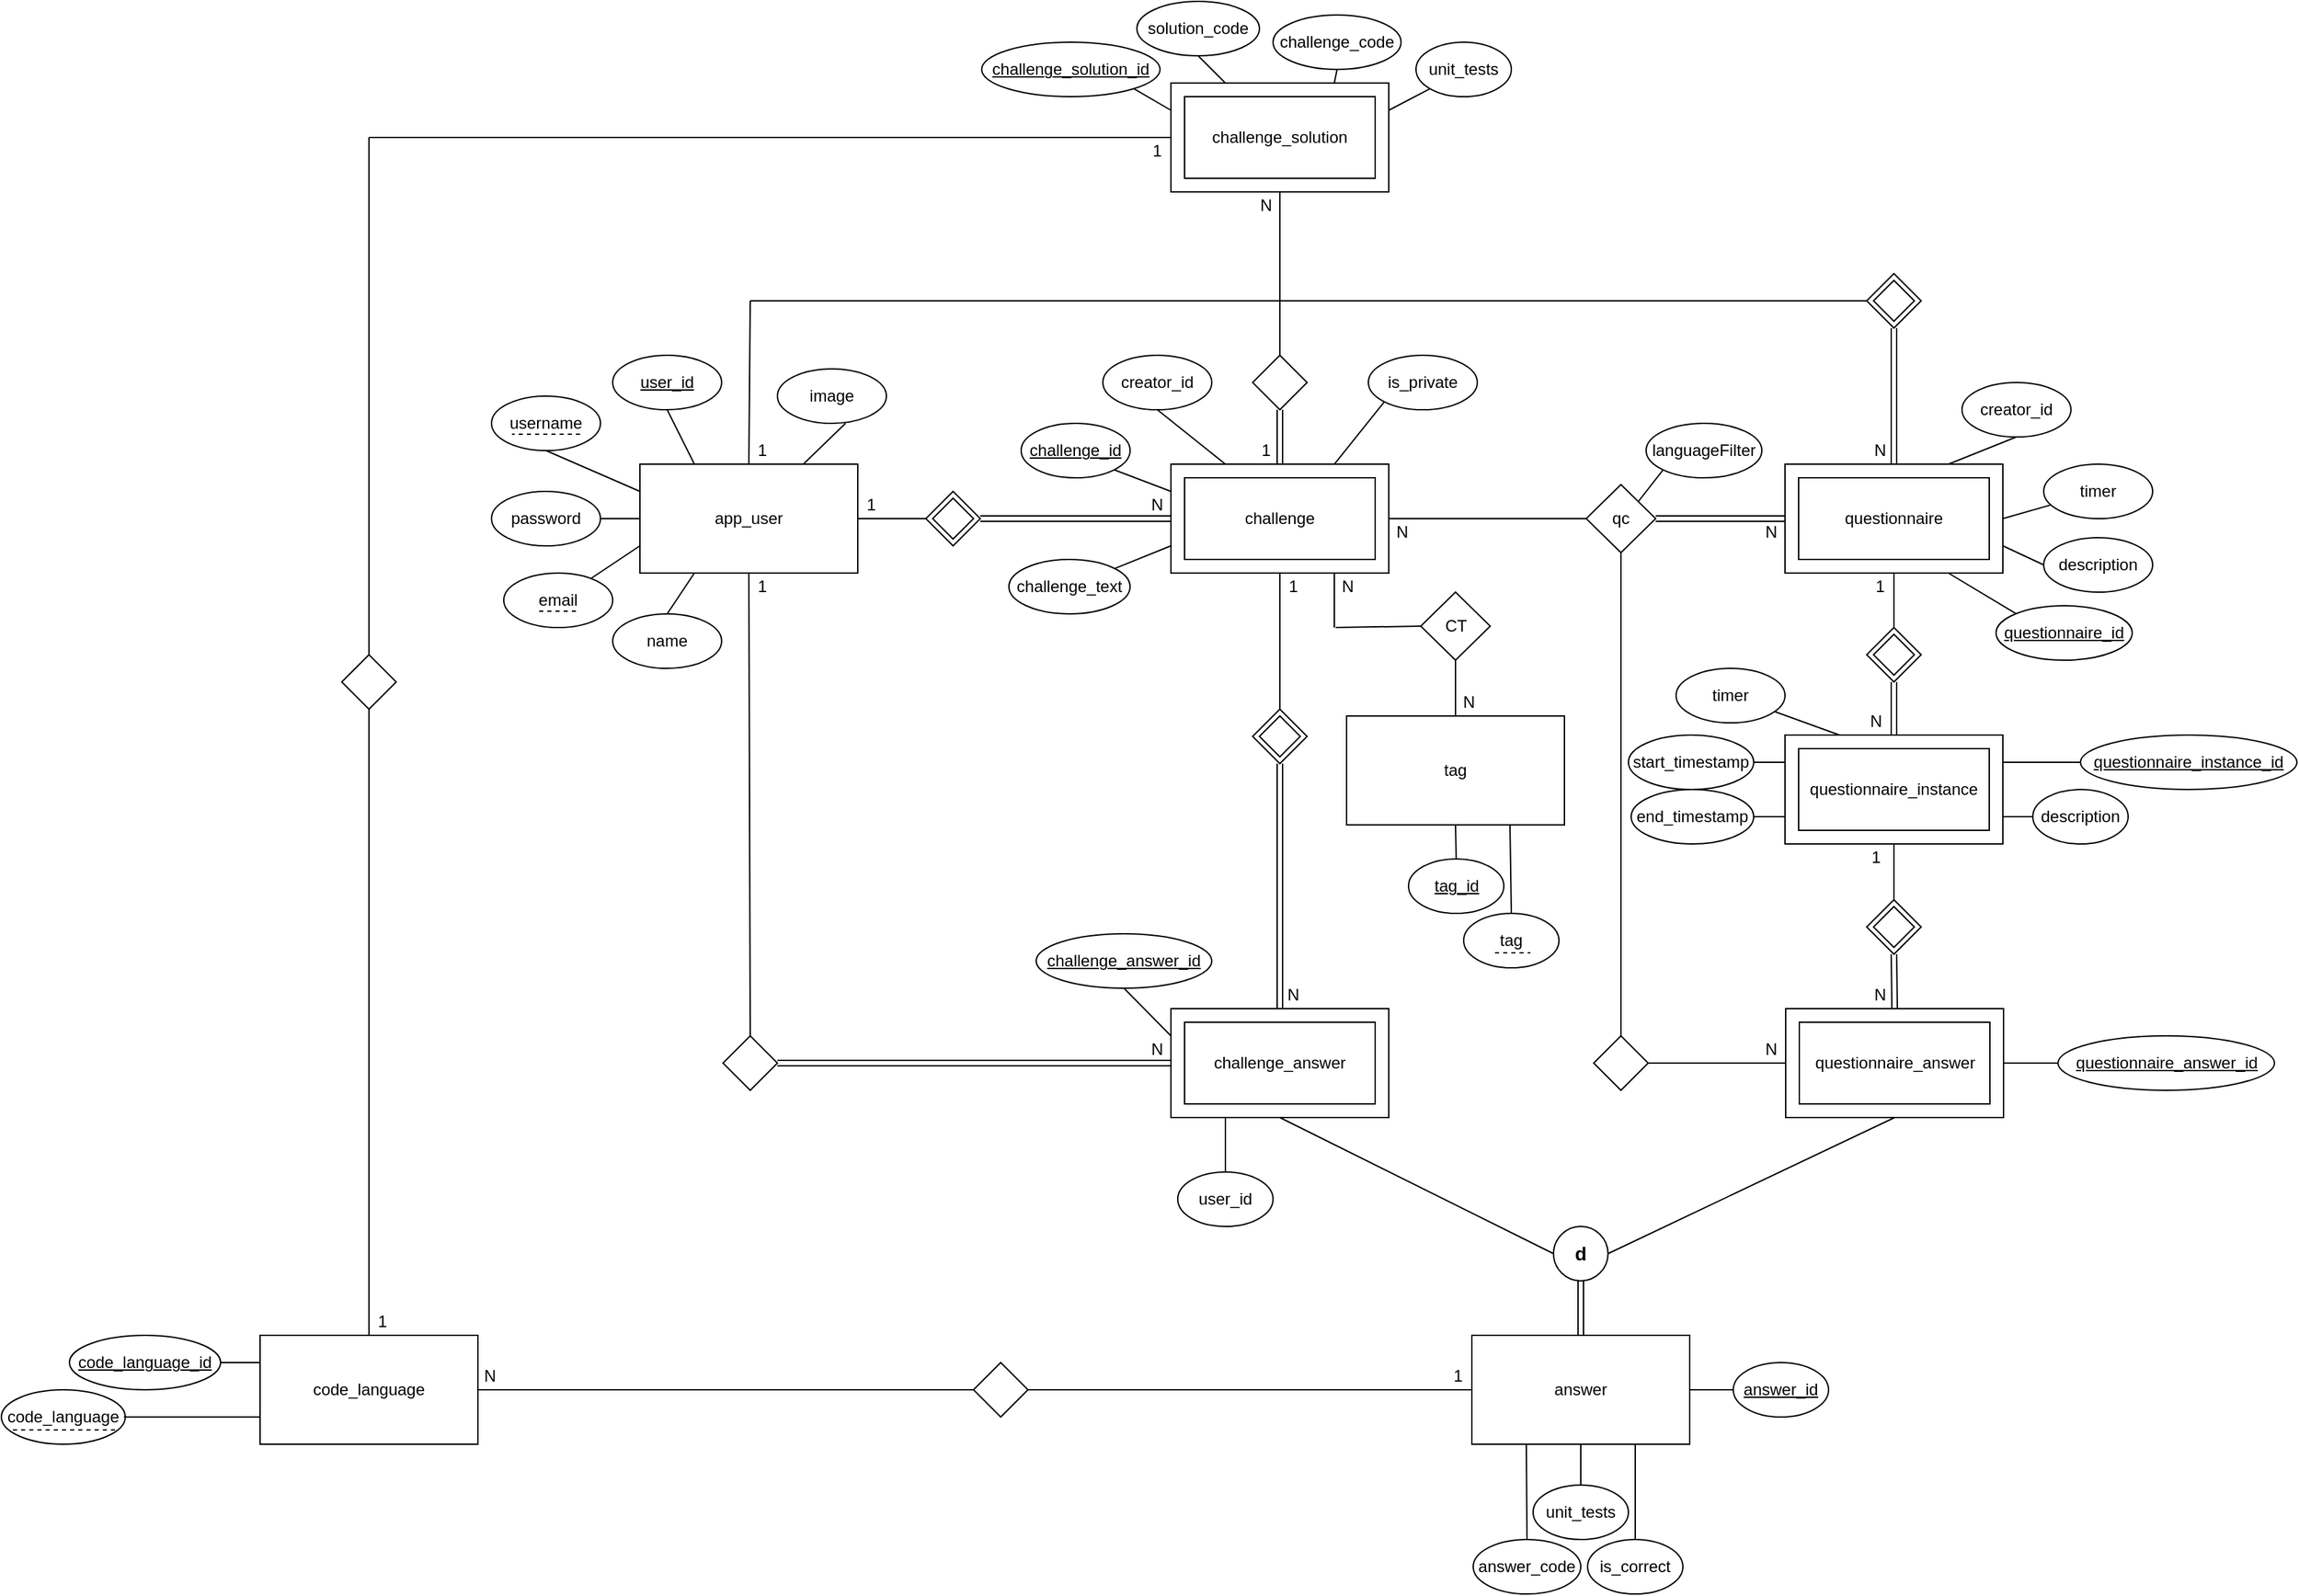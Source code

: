 <mxfile version="13.1.5"><diagram id="a9sHG3qN_FdR3LTX2Z2q" name="Page-1"><mxGraphModel dx="2591" dy="713" grid="1" gridSize="10" guides="1" tooltips="1" connect="1" arrows="1" fold="1" page="1" pageScale="1" pageWidth="1169" pageHeight="827" math="0" shadow="0"><root><mxCell id="0"/><mxCell id="1" parent="0"/><mxCell id="MTIbIpHXfCwF5gSwltUe-1" value="" style="rounded=0;whiteSpace=wrap;html=1;" parent="1" vertex="1"><mxGeometry x="209" y="80" width="160" height="80" as="geometry"/></mxCell><mxCell id="MTIbIpHXfCwF5gSwltUe-3" value="" style="rounded=0;whiteSpace=wrap;html=1;" parent="1" vertex="1"><mxGeometry x="209" y="360" width="160" height="80" as="geometry"/></mxCell><mxCell id="MTIbIpHXfCwF5gSwltUe-4" value="" style="rhombus;whiteSpace=wrap;html=1;" parent="1" vertex="1"><mxGeometry x="269" y="280" width="40" height="40" as="geometry"/></mxCell><mxCell id="MTIbIpHXfCwF5gSwltUe-5" value="" style="endArrow=none;html=1;entryX=0.5;entryY=1;entryDx=0;entryDy=0;exitX=0.5;exitY=0;exitDx=0;exitDy=0;" parent="1" source="MTIbIpHXfCwF5gSwltUe-4" target="MTIbIpHXfCwF5gSwltUe-1" edge="1"><mxGeometry width="50" height="50" relative="1" as="geometry"><mxPoint x="459" y="370" as="sourcePoint"/><mxPoint x="509" y="320" as="targetPoint"/></mxGeometry></mxCell><mxCell id="MTIbIpHXfCwF5gSwltUe-6" value="" style="rounded=0;whiteSpace=wrap;html=1;" parent="1" vertex="1"><mxGeometry x="660" y="360" width="160" height="80" as="geometry"/></mxCell><mxCell id="MTIbIpHXfCwF5gSwltUe-7" value="&lt;font style=&quot;font-size: 12px&quot;&gt;qc&lt;/font&gt;" style="rhombus;whiteSpace=wrap;html=1;" parent="1" vertex="1"><mxGeometry x="514" y="375" width="51" height="50" as="geometry"/></mxCell><mxCell id="MTIbIpHXfCwF5gSwltUe-8" value="challenge" style="rounded=0;whiteSpace=wrap;html=1;" parent="1" vertex="1"><mxGeometry x="219" y="370" width="140" height="60" as="geometry"/></mxCell><mxCell id="MTIbIpHXfCwF5gSwltUe-9" value="" style="shape=link;html=1;entryX=0;entryY=0.5;entryDx=0;entryDy=0;exitX=1;exitY=0.5;exitDx=0;exitDy=0;" parent="1" source="MTIbIpHXfCwF5gSwltUe-7" target="MTIbIpHXfCwF5gSwltUe-6" edge="1"><mxGeometry width="50" height="50" relative="1" as="geometry"><mxPoint x="459" y="370" as="sourcePoint"/><mxPoint x="509" y="320" as="targetPoint"/></mxGeometry></mxCell><mxCell id="MTIbIpHXfCwF5gSwltUe-13" value="" style="rounded=0;whiteSpace=wrap;html=1;" parent="1" vertex="1"><mxGeometry x="209" y="760" width="160" height="80" as="geometry"/></mxCell><mxCell id="MTIbIpHXfCwF5gSwltUe-15" value="questionnaire" style="rounded=0;whiteSpace=wrap;html=1;" parent="1" vertex="1"><mxGeometry x="670" y="370" width="140" height="60" as="geometry"/></mxCell><mxCell id="MTIbIpHXfCwF5gSwltUe-22" value="" style="endArrow=none;html=1;entryX=0.5;entryY=1;entryDx=0;entryDy=0;exitX=0.5;exitY=0;exitDx=0;exitDy=0;" parent="1" source="MTIbIpHXfCwF5gSwltUe-102" target="MTIbIpHXfCwF5gSwltUe-6" edge="1"><mxGeometry width="50" height="50" relative="1" as="geometry"><mxPoint x="740" y="480" as="sourcePoint"/><mxPoint x="600" y="400" as="targetPoint"/></mxGeometry></mxCell><mxCell id="MTIbIpHXfCwF5gSwltUe-34" value="1" style="text;html=1;strokeColor=none;fillColor=none;align=center;verticalAlign=middle;whiteSpace=wrap;rounded=0;" parent="1" vertex="1"><mxGeometry x="-101" y="340" width="20" height="20" as="geometry"/></mxCell><mxCell id="MTIbIpHXfCwF5gSwltUe-37" value="1" style="text;html=1;strokeColor=none;fillColor=none;align=center;verticalAlign=middle;whiteSpace=wrap;rounded=0;" parent="1" vertex="1"><mxGeometry x="269" y="340" width="20" height="20" as="geometry"/></mxCell><mxCell id="MTIbIpHXfCwF5gSwltUe-39" value="creator_id" style="ellipse;whiteSpace=wrap;html=1;" parent="1" vertex="1"><mxGeometry x="159" y="280" width="80" height="40" as="geometry"/></mxCell><mxCell id="MTIbIpHXfCwF5gSwltUe-40" value="" style="endArrow=none;html=1;entryX=0.5;entryY=1;entryDx=0;entryDy=0;exitX=0.25;exitY=0;exitDx=0;exitDy=0;" parent="1" source="MTIbIpHXfCwF5gSwltUe-3" target="MTIbIpHXfCwF5gSwltUe-39" edge="1"><mxGeometry width="50" height="50" relative="1" as="geometry"><mxPoint x="419" y="390" as="sourcePoint"/><mxPoint x="469" y="340" as="targetPoint"/></mxGeometry></mxCell><mxCell id="MTIbIpHXfCwF5gSwltUe-44" value="&lt;u&gt;challenge_id&lt;/u&gt;" style="ellipse;whiteSpace=wrap;html=1;" parent="1" vertex="1"><mxGeometry x="99" y="330" width="80" height="40" as="geometry"/></mxCell><mxCell id="MTIbIpHXfCwF5gSwltUe-45" value="" style="endArrow=none;html=1;exitX=1;exitY=1;exitDx=0;exitDy=0;entryX=0;entryY=0.25;entryDx=0;entryDy=0;" parent="1" source="MTIbIpHXfCwF5gSwltUe-44" target="MTIbIpHXfCwF5gSwltUe-3" edge="1"><mxGeometry width="50" height="50" relative="1" as="geometry"><mxPoint x="419" y="390" as="sourcePoint"/><mxPoint x="469" y="340" as="targetPoint"/></mxGeometry></mxCell><mxCell id="MTIbIpHXfCwF5gSwltUe-47" value="challenge_text" style="ellipse;whiteSpace=wrap;html=1;" parent="1" vertex="1"><mxGeometry x="90" y="430" width="89" height="40" as="geometry"/></mxCell><mxCell id="MTIbIpHXfCwF5gSwltUe-48" value="is_private" style="ellipse;whiteSpace=wrap;html=1;" parent="1" vertex="1"><mxGeometry x="354" y="280" width="80" height="40" as="geometry"/></mxCell><mxCell id="MTIbIpHXfCwF5gSwltUe-49" value="" style="endArrow=none;html=1;entryX=0;entryY=1;entryDx=0;entryDy=0;exitX=0.75;exitY=0;exitDx=0;exitDy=0;" parent="1" source="MTIbIpHXfCwF5gSwltUe-3" target="MTIbIpHXfCwF5gSwltUe-48" edge="1"><mxGeometry width="50" height="50" relative="1" as="geometry"><mxPoint x="369" y="380" as="sourcePoint"/><mxPoint x="469" y="340" as="targetPoint"/></mxGeometry></mxCell><mxCell id="MTIbIpHXfCwF5gSwltUe-51" value="" style="endArrow=none;html=1;entryX=0;entryY=0.75;entryDx=0;entryDy=0;" parent="1" source="MTIbIpHXfCwF5gSwltUe-47" target="MTIbIpHXfCwF5gSwltUe-3" edge="1"><mxGeometry width="50" height="50" relative="1" as="geometry"><mxPoint x="419" y="390" as="sourcePoint"/><mxPoint x="469" y="340" as="targetPoint"/></mxGeometry></mxCell><mxCell id="MTIbIpHXfCwF5gSwltUe-57" value="" style="rhombus;whiteSpace=wrap;html=1;" parent="1" vertex="1"><mxGeometry x="269" y="540" width="40" height="40" as="geometry"/></mxCell><mxCell id="MTIbIpHXfCwF5gSwltUe-68" value="" style="endArrow=none;html=1;exitX=0.5;exitY=0;exitDx=0;exitDy=0;entryX=0.5;entryY=1;entryDx=0;entryDy=0;" parent="1" source="MTIbIpHXfCwF5gSwltUe-57" target="MTIbIpHXfCwF5gSwltUe-3" edge="1"><mxGeometry width="50" height="50" relative="1" as="geometry"><mxPoint x="379" y="650" as="sourcePoint"/><mxPoint x="379" y="560" as="targetPoint"/></mxGeometry></mxCell><mxCell id="MTIbIpHXfCwF5gSwltUe-73" value="1" style="text;html=1;strokeColor=none;fillColor=none;align=center;verticalAlign=middle;whiteSpace=wrap;rounded=0;" parent="1" vertex="1"><mxGeometry x="289" y="440" width="20" height="20" as="geometry"/></mxCell><mxCell id="MTIbIpHXfCwF5gSwltUe-74" value="N" style="text;html=1;strokeColor=none;fillColor=none;align=center;verticalAlign=middle;whiteSpace=wrap;rounded=0;" parent="1" vertex="1"><mxGeometry x="289" y="740" width="20" height="20" as="geometry"/></mxCell><mxCell id="MTIbIpHXfCwF5gSwltUe-75" value="N" style="text;html=1;strokeColor=none;fillColor=none;align=center;verticalAlign=middle;whiteSpace=wrap;rounded=0;" parent="1" vertex="1"><mxGeometry x="369" y="400" width="20" height="20" as="geometry"/></mxCell><mxCell id="MTIbIpHXfCwF5gSwltUe-76" value="N" style="text;html=1;strokeColor=none;fillColor=none;align=center;verticalAlign=middle;whiteSpace=wrap;rounded=0;" parent="1" vertex="1"><mxGeometry x="640" y="400" width="20" height="20" as="geometry"/></mxCell><mxCell id="MTIbIpHXfCwF5gSwltUe-77" value="1" style="text;html=1;strokeColor=none;fillColor=none;align=center;verticalAlign=middle;whiteSpace=wrap;rounded=0;" parent="1" vertex="1"><mxGeometry x="720" y="440" width="20" height="20" as="geometry"/></mxCell><mxCell id="MTIbIpHXfCwF5gSwltUe-80" value="" style="endArrow=none;html=1;exitX=0;exitY=1;exitDx=0;exitDy=0;entryX=1;entryY=0.25;entryDx=0;entryDy=0;" parent="1" source="B9f4KIB9GlwrX3keW8wG-13" target="MTIbIpHXfCwF5gSwltUe-1" edge="1"><mxGeometry width="50" height="50" relative="1" as="geometry"><mxPoint x="89" y="640" as="sourcePoint"/><mxPoint x="219" y="450" as="targetPoint"/></mxGeometry></mxCell><mxCell id="MTIbIpHXfCwF5gSwltUe-83" value="" style="endArrow=none;html=1;exitX=0.5;exitY=1;exitDx=0;exitDy=0;entryX=0.25;entryY=0;entryDx=0;entryDy=0;" parent="1" source="B9f4KIB9GlwrX3keW8wG-12" target="MTIbIpHXfCwF5gSwltUe-1" edge="1"><mxGeometry width="50" height="50" relative="1" as="geometry"><mxPoint x="129" y="640" as="sourcePoint"/><mxPoint x="389" y="560" as="targetPoint"/></mxGeometry></mxCell><mxCell id="MTIbIpHXfCwF5gSwltUe-86" value="answer_code" style="ellipse;whiteSpace=wrap;html=1;" parent="1" vertex="1"><mxGeometry x="431" y="1150" width="79" height="40" as="geometry"/></mxCell><mxCell id="MTIbIpHXfCwF5gSwltUe-87" value="" style="endArrow=none;html=1;exitX=0.25;exitY=1;exitDx=0;exitDy=0;entryX=0.5;entryY=0;entryDx=0;entryDy=0;" parent="1" source="2HeB2lJlEfnFU2ydCLui-2" target="MTIbIpHXfCwF5gSwltUe-86" edge="1"><mxGeometry width="50" height="50" relative="1" as="geometry"><mxPoint x="319" y="850" as="sourcePoint"/><mxPoint x="449" y="660" as="targetPoint"/></mxGeometry></mxCell><mxCell id="MTIbIpHXfCwF5gSwltUe-88" value="unit_tests" style="ellipse;whiteSpace=wrap;html=1;" parent="1" vertex="1"><mxGeometry x="475" y="1110" width="70" height="40" as="geometry"/></mxCell><mxCell id="MTIbIpHXfCwF5gSwltUe-89" value="" style="endArrow=none;html=1;exitX=0.5;exitY=1;exitDx=0;exitDy=0;entryX=0.5;entryY=0;entryDx=0;entryDy=0;" parent="1" source="2HeB2lJlEfnFU2ydCLui-2" target="MTIbIpHXfCwF5gSwltUe-88" edge="1"><mxGeometry width="50" height="50" relative="1" as="geometry"><mxPoint x="359" y="850" as="sourcePoint"/><mxPoint x="619" y="770" as="targetPoint"/></mxGeometry></mxCell><mxCell id="MTIbIpHXfCwF5gSwltUe-92" value="creator_id" style="ellipse;whiteSpace=wrap;html=1;" parent="1" vertex="1"><mxGeometry x="790" y="300" width="80" height="40" as="geometry"/></mxCell><mxCell id="MTIbIpHXfCwF5gSwltUe-93" value="" style="endArrow=none;html=1;entryX=0.5;entryY=1;entryDx=0;entryDy=0;exitX=0.75;exitY=0;exitDx=0;exitDy=0;" parent="1" source="MTIbIpHXfCwF5gSwltUe-6" target="MTIbIpHXfCwF5gSwltUe-92" edge="1"><mxGeometry width="50" height="50" relative="1" as="geometry"><mxPoint x="470" y="440" as="sourcePoint"/><mxPoint x="520" y="390" as="targetPoint"/></mxGeometry></mxCell><mxCell id="MTIbIpHXfCwF5gSwltUe-95" value="" style="endArrow=none;html=1;entryX=0.75;entryY=1;entryDx=0;entryDy=0;exitX=0;exitY=0;exitDx=0;exitDy=0;" parent="1" source="MWLgi4GtgFNwYzzTIz2L-8" target="MTIbIpHXfCwF5gSwltUe-6" edge="1"><mxGeometry width="50" height="50" relative="1" as="geometry"><mxPoint x="821" y="470" as="sourcePoint"/><mxPoint x="655" y="340" as="targetPoint"/></mxGeometry></mxCell><mxCell id="MTIbIpHXfCwF5gSwltUe-100" value="" style="rounded=0;whiteSpace=wrap;html=1;" parent="1" vertex="1"><mxGeometry x="660.5" y="760" width="160" height="80" as="geometry"/></mxCell><mxCell id="MTIbIpHXfCwF5gSwltUe-101" value="questionnaire_answer" style="rounded=0;whiteSpace=wrap;html=1;" parent="1" vertex="1"><mxGeometry x="670.5" y="770" width="140" height="60" as="geometry"/></mxCell><mxCell id="MTIbIpHXfCwF5gSwltUe-102" value="" style="rhombus;whiteSpace=wrap;html=1;" parent="1" vertex="1"><mxGeometry x="720" y="480" width="40" height="40" as="geometry"/></mxCell><mxCell id="MTIbIpHXfCwF5gSwltUe-105" value="N" style="text;html=1;strokeColor=none;fillColor=none;align=center;verticalAlign=middle;whiteSpace=wrap;rounded=0;" parent="1" vertex="1"><mxGeometry x="720" y="740" width="20" height="20" as="geometry"/></mxCell><mxCell id="MTIbIpHXfCwF5gSwltUe-119" value="&lt;u&gt;challenge_answer_id&lt;/u&gt;" style="ellipse;whiteSpace=wrap;html=1;" parent="1" vertex="1"><mxGeometry x="110" y="705" width="129" height="40" as="geometry"/></mxCell><mxCell id="MTIbIpHXfCwF5gSwltUe-120" value="" style="endArrow=none;html=1;entryX=0.5;entryY=1;entryDx=0;entryDy=0;exitX=0;exitY=0.25;exitDx=0;exitDy=0;" parent="1" source="MTIbIpHXfCwF5gSwltUe-13" target="MTIbIpHXfCwF5gSwltUe-119" edge="1"><mxGeometry width="50" height="50" relative="1" as="geometry"><mxPoint x="379" y="720" as="sourcePoint"/><mxPoint x="429" y="670" as="targetPoint"/></mxGeometry></mxCell><mxCell id="MTIbIpHXfCwF5gSwltUe-121" value="user_id" style="ellipse;whiteSpace=wrap;html=1;" parent="1" vertex="1"><mxGeometry x="214" y="880" width="70" height="40" as="geometry"/></mxCell><mxCell id="MTIbIpHXfCwF5gSwltUe-122" value="" style="endArrow=none;html=1;entryX=0.5;entryY=0;entryDx=0;entryDy=0;exitX=0.25;exitY=1;exitDx=0;exitDy=0;" parent="1" source="MTIbIpHXfCwF5gSwltUe-13" target="MTIbIpHXfCwF5gSwltUe-121" edge="1"><mxGeometry width="50" height="50" relative="1" as="geometry"><mxPoint x="379" y="720" as="sourcePoint"/><mxPoint x="429" y="670" as="targetPoint"/></mxGeometry></mxCell><mxCell id="MTIbIpHXfCwF5gSwltUe-142" value="&lt;u&gt;questionnaire_answer_id&lt;/u&gt;" style="ellipse;whiteSpace=wrap;html=1;" parent="1" vertex="1"><mxGeometry x="860.5" y="780" width="159" height="40" as="geometry"/></mxCell><mxCell id="MTIbIpHXfCwF5gSwltUe-143" value="" style="endArrow=none;html=1;entryX=1;entryY=0.5;entryDx=0;entryDy=0;exitX=0;exitY=0.5;exitDx=0;exitDy=0;" parent="1" source="MTIbIpHXfCwF5gSwltUe-142" target="MTIbIpHXfCwF5gSwltUe-100" edge="1"><mxGeometry width="50" height="50" relative="1" as="geometry"><mxPoint x="720.5" y="740" as="sourcePoint"/><mxPoint x="770.5" y="690" as="targetPoint"/></mxGeometry></mxCell><mxCell id="MWLgi4GtgFNwYzzTIz2L-8" value="&lt;u&gt;questionnaire_id&lt;/u&gt;" style="ellipse;whiteSpace=wrap;html=1;" parent="1" vertex="1"><mxGeometry x="815" y="464" width="100" height="40" as="geometry"/></mxCell><mxCell id="MWLgi4GtgFNwYzzTIz2L-11" value="" style="rhombus;whiteSpace=wrap;html=1;" parent="1" vertex="1"><mxGeometry x="274" y="545" width="30" height="30" as="geometry"/></mxCell><mxCell id="MWLgi4GtgFNwYzzTIz2L-12" value="" style="rhombus;whiteSpace=wrap;html=1;" parent="1" vertex="1"><mxGeometry x="725" y="485" width="30" height="30" as="geometry"/></mxCell><mxCell id="MWLgi4GtgFNwYzzTIz2L-13" value="" style="shape=link;html=1;exitX=0.5;exitY=1;exitDx=0;exitDy=0;entryX=0.5;entryY=0;entryDx=0;entryDy=0;" parent="1" source="MTIbIpHXfCwF5gSwltUe-57" target="MTIbIpHXfCwF5gSwltUe-13" edge="1"><mxGeometry width="50" height="50" relative="1" as="geometry"><mxPoint x="529" y="500" as="sourcePoint"/><mxPoint x="579" y="450" as="targetPoint"/></mxGeometry></mxCell><mxCell id="MWLgi4GtgFNwYzzTIz2L-19" value="" style="rhombus;whiteSpace=wrap;html=1;" parent="1" vertex="1"><mxGeometry x="29" y="380" width="40" height="40" as="geometry"/></mxCell><mxCell id="MWLgi4GtgFNwYzzTIz2L-22" value="app_user" style="rounded=0;whiteSpace=wrap;html=1;" parent="1" vertex="1"><mxGeometry x="-181" y="360" width="160" height="80" as="geometry"/></mxCell><mxCell id="MWLgi4GtgFNwYzzTIz2L-23" value="" style="endArrow=none;html=1;entryX=0;entryY=0.5;entryDx=0;entryDy=0;exitX=1;exitY=0.5;exitDx=0;exitDy=0;" parent="1" source="MWLgi4GtgFNwYzzTIz2L-22" target="MWLgi4GtgFNwYzzTIz2L-19" edge="1"><mxGeometry width="50" height="50" relative="1" as="geometry"><mxPoint x="79" y="410" as="sourcePoint"/><mxPoint x="219" y="410" as="targetPoint"/></mxGeometry></mxCell><mxCell id="MWLgi4GtgFNwYzzTIz2L-25" value="&lt;u&gt;user_id&lt;/u&gt;" style="ellipse;whiteSpace=wrap;html=1;" parent="1" vertex="1"><mxGeometry x="-201" y="280" width="80" height="40" as="geometry"/></mxCell><mxCell id="MWLgi4GtgFNwYzzTIz2L-27" value="" style="endArrow=none;html=1;entryX=0.5;entryY=1;entryDx=0;entryDy=0;exitX=0.25;exitY=0;exitDx=0;exitDy=0;" parent="1" source="MWLgi4GtgFNwYzzTIz2L-22" target="MWLgi4GtgFNwYzzTIz2L-25" edge="1"><mxGeometry width="50" height="50" relative="1" as="geometry"><mxPoint x="39" y="430" as="sourcePoint"/><mxPoint x="89" y="380" as="targetPoint"/></mxGeometry></mxCell><mxCell id="MWLgi4GtgFNwYzzTIz2L-29" value="N" style="text;html=1;strokeColor=none;fillColor=none;align=center;verticalAlign=middle;whiteSpace=wrap;rounded=0;" parent="1" vertex="1"><mxGeometry x="189" y="380" width="20" height="20" as="geometry"/></mxCell><mxCell id="MWLgi4GtgFNwYzzTIz2L-30" value="1" style="text;html=1;strokeColor=none;fillColor=none;align=center;verticalAlign=middle;whiteSpace=wrap;rounded=0;" parent="1" vertex="1"><mxGeometry x="-21" y="380" width="20" height="20" as="geometry"/></mxCell><mxCell id="MWLgi4GtgFNwYzzTIz2L-33" value="" style="endArrow=none;html=1;entryX=0.75;entryY=1;entryDx=0;entryDy=0;" parent="1" target="MTIbIpHXfCwF5gSwltUe-3" edge="1"><mxGeometry width="50" height="50" relative="1" as="geometry"><mxPoint x="329" y="480" as="sourcePoint"/><mxPoint x="399" y="450" as="targetPoint"/></mxGeometry></mxCell><mxCell id="MWLgi4GtgFNwYzzTIz2L-34" value="" style="endArrow=none;html=1;exitX=0;exitY=0.5;exitDx=0;exitDy=0;" parent="1" source="MWLgi4GtgFNwYzzTIz2L-35" edge="1"><mxGeometry width="50" height="50" relative="1" as="geometry"><mxPoint x="398" y="480" as="sourcePoint"/><mxPoint x="330" y="480" as="targetPoint"/></mxGeometry></mxCell><mxCell id="MWLgi4GtgFNwYzzTIz2L-35" value="&lt;font style=&quot;font-size: 12px&quot;&gt;CT&lt;/font&gt;" style="rhombus;whiteSpace=wrap;html=1;" parent="1" vertex="1"><mxGeometry x="392.5" y="454" width="51" height="50" as="geometry"/></mxCell><mxCell id="MWLgi4GtgFNwYzzTIz2L-38" value="" style="endArrow=none;html=1;entryX=0.5;entryY=1;entryDx=0;entryDy=0;exitX=0.5;exitY=0;exitDx=0;exitDy=0;" parent="1" source="MWLgi4GtgFNwYzzTIz2L-39" target="MWLgi4GtgFNwYzzTIz2L-35" edge="1"><mxGeometry width="50" height="50" relative="1" as="geometry"><mxPoint x="458" y="560" as="sourcePoint"/><mxPoint x="408" y="690" as="targetPoint"/></mxGeometry></mxCell><mxCell id="MWLgi4GtgFNwYzzTIz2L-39" value="tag" style="rounded=0;whiteSpace=wrap;html=1;" parent="1" vertex="1"><mxGeometry x="338" y="545" width="160" height="80" as="geometry"/></mxCell><mxCell id="MWLgi4GtgFNwYzzTIz2L-40" value="N" style="text;html=1;strokeColor=none;fillColor=none;align=center;verticalAlign=middle;whiteSpace=wrap;rounded=0;" parent="1" vertex="1"><mxGeometry x="329" y="440" width="20" height="20" as="geometry"/></mxCell><mxCell id="MWLgi4GtgFNwYzzTIz2L-41" value="N" style="text;html=1;strokeColor=none;fillColor=none;align=center;verticalAlign=middle;whiteSpace=wrap;rounded=0;" parent="1" vertex="1"><mxGeometry x="418" y="525" width="20" height="20" as="geometry"/></mxCell><mxCell id="MWLgi4GtgFNwYzzTIz2L-42" value="&lt;u&gt;tag_id&lt;/u&gt;" style="ellipse;whiteSpace=wrap;html=1;" parent="1" vertex="1"><mxGeometry x="383.5" y="650" width="70" height="40" as="geometry"/></mxCell><mxCell id="MWLgi4GtgFNwYzzTIz2L-43" value="tag" style="ellipse;whiteSpace=wrap;html=1;" parent="1" vertex="1"><mxGeometry x="424" y="690" width="70" height="40" as="geometry"/></mxCell><mxCell id="MWLgi4GtgFNwYzzTIz2L-44" value="" style="endArrow=none;html=1;entryX=0.5;entryY=0;entryDx=0;entryDy=0;exitX=0.5;exitY=1;exitDx=0;exitDy=0;" parent="1" source="MWLgi4GtgFNwYzzTIz2L-39" target="MWLgi4GtgFNwYzzTIz2L-42" edge="1"><mxGeometry width="50" height="50" relative="1" as="geometry"><mxPoint x="389" y="640" as="sourcePoint"/><mxPoint x="408" y="510" as="targetPoint"/></mxGeometry></mxCell><mxCell id="MWLgi4GtgFNwYzzTIz2L-46" value="" style="endArrow=none;html=1;entryX=0.5;entryY=0;entryDx=0;entryDy=0;exitX=0.75;exitY=1;exitDx=0;exitDy=0;" parent="1" source="MWLgi4GtgFNwYzzTIz2L-39" target="MWLgi4GtgFNwYzzTIz2L-43" edge="1"><mxGeometry width="50" height="50" relative="1" as="geometry"><mxPoint x="358" y="560" as="sourcePoint"/><mxPoint x="408" y="510" as="targetPoint"/></mxGeometry></mxCell><mxCell id="MWLgi4GtgFNwYzzTIz2L-60" value="" style="rhombus;whiteSpace=wrap;html=1;" parent="1" vertex="1"><mxGeometry x="34" y="385" width="30" height="30" as="geometry"/></mxCell><mxCell id="MWLgi4GtgFNwYzzTIz2L-61" value="" style="shape=link;html=1;exitX=1;exitY=1;exitDx=0;exitDy=0;entryX=0.5;entryY=1;entryDx=0;entryDy=0;" parent="1" source="MTIbIpHXfCwF5gSwltUe-37" target="MTIbIpHXfCwF5gSwltUe-4" edge="1"><mxGeometry width="50" height="50" relative="1" as="geometry"><mxPoint x="269" y="350" as="sourcePoint"/><mxPoint x="319" y="300" as="targetPoint"/></mxGeometry></mxCell><mxCell id="MWLgi4GtgFNwYzzTIz2L-63" value="" style="rhombus;whiteSpace=wrap;html=1;" parent="1" vertex="1"><mxGeometry x="720" y="220" width="40" height="40" as="geometry"/></mxCell><mxCell id="MWLgi4GtgFNwYzzTIz2L-65" value="N" style="text;html=1;strokeColor=none;fillColor=none;align=center;verticalAlign=middle;whiteSpace=wrap;rounded=0;" parent="1" vertex="1"><mxGeometry x="269" y="160" width="20" height="20" as="geometry"/></mxCell><mxCell id="MWLgi4GtgFNwYzzTIz2L-66" value="" style="endArrow=none;html=1;exitX=0;exitY=0.5;exitDx=0;exitDy=0;" parent="1" source="MWLgi4GtgFNwYzzTIz2L-63" edge="1"><mxGeometry width="50" height="50" relative="1" as="geometry"><mxPoint x="629" y="200" as="sourcePoint"/><mxPoint x="-100" y="240" as="targetPoint"/></mxGeometry></mxCell><mxCell id="MWLgi4GtgFNwYzzTIz2L-67" value="N" style="text;html=1;strokeColor=none;fillColor=none;align=center;verticalAlign=middle;whiteSpace=wrap;rounded=0;" parent="1" vertex="1"><mxGeometry x="720" y="340" width="20" height="20" as="geometry"/></mxCell><mxCell id="MWLgi4GtgFNwYzzTIz2L-69" value="" style="rhombus;whiteSpace=wrap;html=1;" parent="1" vertex="1"><mxGeometry x="725" y="225" width="30" height="30" as="geometry"/></mxCell><mxCell id="MWLgi4GtgFNwYzzTIz2L-70" value="" style="shape=link;html=1;entryX=0.5;entryY=1;entryDx=0;entryDy=0;exitX=0.5;exitY=0;exitDx=0;exitDy=0;" parent="1" source="MTIbIpHXfCwF5gSwltUe-6" target="MWLgi4GtgFNwYzzTIz2L-63" edge="1"><mxGeometry width="50" height="50" relative="1" as="geometry"><mxPoint x="580" y="420" as="sourcePoint"/><mxPoint x="630" y="370" as="targetPoint"/></mxGeometry></mxCell><mxCell id="MWLgi4GtgFNwYzzTIz2L-71" value="" style="endArrow=none;html=1;entryX=0.5;entryY=1;entryDx=0;entryDy=0;exitX=0.5;exitY=0;exitDx=0;exitDy=0;" parent="1" source="MWLgi4GtgFNwYzzTIz2L-72" target="MWLgi4GtgFNwYzzTIz2L-22" edge="1"><mxGeometry width="50" height="50" relative="1" as="geometry"><mxPoint x="-110" y="560" as="sourcePoint"/><mxPoint x="-30" y="510" as="targetPoint"/></mxGeometry></mxCell><mxCell id="MWLgi4GtgFNwYzzTIz2L-72" value="" style="rhombus;whiteSpace=wrap;html=1;" parent="1" vertex="1"><mxGeometry x="-120" y="780" width="40" height="40" as="geometry"/></mxCell><mxCell id="MWLgi4GtgFNwYzzTIz2L-75" value="1" style="text;html=1;strokeColor=none;fillColor=none;align=center;verticalAlign=middle;whiteSpace=wrap;rounded=0;" parent="1" vertex="1"><mxGeometry x="-101" y="440" width="20" height="20" as="geometry"/></mxCell><mxCell id="MWLgi4GtgFNwYzzTIz2L-77" value="N" style="text;html=1;strokeColor=none;fillColor=none;align=center;verticalAlign=middle;whiteSpace=wrap;rounded=0;" parent="1" vertex="1"><mxGeometry x="189" y="780" width="20" height="20" as="geometry"/></mxCell><mxCell id="MWLgi4GtgFNwYzzTIz2L-84" value="" style="endArrow=none;html=1;exitX=0.5;exitY=0;exitDx=0;exitDy=0;" parent="1" source="MWLgi4GtgFNwYzzTIz2L-22" edge="1"><mxGeometry width="50" height="50" relative="1" as="geometry"><mxPoint x="-100" y="270" as="sourcePoint"/><mxPoint x="-100" y="240" as="targetPoint"/></mxGeometry></mxCell><mxCell id="MWLgi4GtgFNwYzzTIz2L-86" value="" style="shape=link;html=1;entryX=0;entryY=0.5;entryDx=0;entryDy=0;exitX=1;exitY=0.5;exitDx=0;exitDy=0;" parent="1" source="MWLgi4GtgFNwYzzTIz2L-19" target="MTIbIpHXfCwF5gSwltUe-3" edge="1"><mxGeometry width="50" height="50" relative="1" as="geometry"><mxPoint x="20" y="500" as="sourcePoint"/><mxPoint x="70" y="450" as="targetPoint"/></mxGeometry></mxCell><mxCell id="MWLgi4GtgFNwYzzTIz2L-89" value="username" style="ellipse;whiteSpace=wrap;html=1;" parent="1" vertex="1"><mxGeometry x="-290" y="310" width="80" height="40" as="geometry"/></mxCell><mxCell id="MWLgi4GtgFNwYzzTIz2L-90" value="" style="endArrow=none;html=1;entryX=0;entryY=0.25;entryDx=0;entryDy=0;exitX=0.5;exitY=1;exitDx=0;exitDy=0;" parent="1" source="MWLgi4GtgFNwYzzTIz2L-89" target="MWLgi4GtgFNwYzzTIz2L-22" edge="1"><mxGeometry width="50" height="50" relative="1" as="geometry"><mxPoint x="-20" y="430" as="sourcePoint"/><mxPoint x="30" y="380" as="targetPoint"/></mxGeometry></mxCell><mxCell id="MWLgi4GtgFNwYzzTIz2L-91" value="" style="endArrow=none;dashed=1;html=1;" parent="1" edge="1"><mxGeometry width="50" height="50" relative="1" as="geometry"><mxPoint x="-225" y="338" as="sourcePoint"/><mxPoint x="-275" y="338" as="targetPoint"/></mxGeometry></mxCell><mxCell id="MWLgi4GtgFNwYzzTIz2L-92" value="password" style="ellipse;whiteSpace=wrap;html=1;" parent="1" vertex="1"><mxGeometry x="-290" y="380" width="80" height="40" as="geometry"/></mxCell><mxCell id="MWLgi4GtgFNwYzzTIz2L-93" value="" style="endArrow=none;html=1;entryX=0;entryY=0.5;entryDx=0;entryDy=0;exitX=1;exitY=0.5;exitDx=0;exitDy=0;" parent="1" source="MWLgi4GtgFNwYzzTIz2L-92" target="MWLgi4GtgFNwYzzTIz2L-22" edge="1"><mxGeometry width="50" height="50" relative="1" as="geometry"><mxPoint x="-20" y="430" as="sourcePoint"/><mxPoint x="30" y="380" as="targetPoint"/></mxGeometry></mxCell><mxCell id="MWLgi4GtgFNwYzzTIz2L-94" value="email" style="ellipse;whiteSpace=wrap;html=1;" parent="1" vertex="1"><mxGeometry x="-281" y="440" width="80" height="40" as="geometry"/></mxCell><mxCell id="MWLgi4GtgFNwYzzTIz2L-95" value="" style="endArrow=none;html=1;entryX=0.25;entryY=1;entryDx=0;entryDy=0;exitX=0.5;exitY=0;exitDx=0;exitDy=0;" parent="1" source="Z6ztMbVXMCBfVqYAUCOT-3" target="MWLgi4GtgFNwYzzTIz2L-22" edge="1"><mxGeometry width="50" height="50" relative="1" as="geometry"><mxPoint x="-160" y="490" as="sourcePoint"/><mxPoint x="-90" y="481" as="targetPoint"/></mxGeometry></mxCell><mxCell id="MWLgi4GtgFNwYzzTIz2L-96" value="" style="endArrow=none;dashed=1;html=1;" parent="1" edge="1"><mxGeometry width="50" height="50" relative="1" as="geometry"><mxPoint x="-255" y="468" as="sourcePoint"/><mxPoint x="-225" y="468" as="targetPoint"/></mxGeometry></mxCell><mxCell id="MWLgi4GtgFNwYzzTIz2L-97" value="image" style="ellipse;whiteSpace=wrap;html=1;" parent="1" vertex="1"><mxGeometry x="-80" y="290" width="80" height="40" as="geometry"/></mxCell><mxCell id="MWLgi4GtgFNwYzzTIz2L-98" value="" style="endArrow=none;html=1;exitX=0.75;exitY=0;exitDx=0;exitDy=0;entryX=0.5;entryY=1;entryDx=0;entryDy=0;" parent="1" source="MWLgi4GtgFNwYzzTIz2L-22" edge="1"><mxGeometry width="50" height="50" relative="1" as="geometry"><mxPoint x="-20" y="430" as="sourcePoint"/><mxPoint x="-30" y="330" as="targetPoint"/></mxGeometry></mxCell><mxCell id="fv13H4hdB3hx2dDXp5VD-3" value="timer" style="ellipse;whiteSpace=wrap;html=1;" parent="1" vertex="1"><mxGeometry x="580" y="510" width="80" height="40" as="geometry"/></mxCell><mxCell id="fv13H4hdB3hx2dDXp5VD-4" value="" style="endArrow=none;html=1;exitX=0.25;exitY=0;exitDx=0;exitDy=0;" parent="1" source="TAecC1vNCymiBUwRs7A3-5" target="fv13H4hdB3hx2dDXp5VD-3" edge="1"><mxGeometry width="50" height="50" relative="1" as="geometry"><mxPoint x="508" y="455" as="sourcePoint"/><mxPoint x="665.284" y="539.142" as="targetPoint"/></mxGeometry></mxCell><mxCell id="fv13H4hdB3hx2dDXp5VD-5" value="challenge_code" style="ellipse;whiteSpace=wrap;html=1;" parent="1" vertex="1"><mxGeometry x="284" y="30" width="94" height="40" as="geometry"/></mxCell><mxCell id="fv13H4hdB3hx2dDXp5VD-6" value="" style="endArrow=none;html=1;entryX=0.75;entryY=0;entryDx=0;entryDy=0;exitX=0.5;exitY=1;exitDx=0;exitDy=0;" parent="1" source="fv13H4hdB3hx2dDXp5VD-5" target="MTIbIpHXfCwF5gSwltUe-1" edge="1"><mxGeometry width="50" height="50" relative="1" as="geometry"><mxPoint x="440" y="200" as="sourcePoint"/><mxPoint x="160" y="450" as="targetPoint"/></mxGeometry></mxCell><mxCell id="3yySP--6rzNAl1auIQBM-7" value="" style="endArrow=none;dashed=1;html=1;" parent="1" edge="1"><mxGeometry width="50" height="50" relative="1" as="geometry"><mxPoint x="447" y="719" as="sourcePoint"/><mxPoint x="473" y="719" as="targetPoint"/></mxGeometry></mxCell><mxCell id="Z6ztMbVXMCBfVqYAUCOT-2" value="" style="endArrow=none;html=1;exitX=0;exitY=0.75;exitDx=0;exitDy=0;" parent="1" source="MWLgi4GtgFNwYzzTIz2L-22" target="MWLgi4GtgFNwYzzTIz2L-94" edge="1"><mxGeometry width="50" height="50" relative="1" as="geometry"><mxPoint x="260" y="430" as="sourcePoint"/><mxPoint x="-221.716" y="445.858" as="targetPoint"/></mxGeometry></mxCell><mxCell id="Z6ztMbVXMCBfVqYAUCOT-3" value="name" style="ellipse;whiteSpace=wrap;html=1;" parent="1" vertex="1"><mxGeometry x="-201" y="470" width="80" height="40" as="geometry"/></mxCell><mxCell id="RIN_hMrkq4GHfk_6jffP-1" value="is_correct" style="ellipse;whiteSpace=wrap;html=1;" parent="1" vertex="1"><mxGeometry x="515" y="1150" width="70" height="40" as="geometry"/></mxCell><mxCell id="RIN_hMrkq4GHfk_6jffP-2" value="" style="endArrow=none;html=1;entryX=0.75;entryY=1;entryDx=0;entryDy=0;exitX=0.5;exitY=0;exitDx=0;exitDy=0;" parent="1" source="RIN_hMrkq4GHfk_6jffP-1" target="2HeB2lJlEfnFU2ydCLui-2" edge="1"><mxGeometry width="50" height="50" relative="1" as="geometry"><mxPoint x="520" y="930" as="sourcePoint"/><mxPoint x="570" y="880" as="targetPoint"/></mxGeometry></mxCell><mxCell id="2HeB2lJlEfnFU2ydCLui-2" value="answer" style="rounded=0;whiteSpace=wrap;html=1;" parent="1" vertex="1"><mxGeometry x="430" y="1000" width="160" height="80" as="geometry"/></mxCell><mxCell id="2HeB2lJlEfnFU2ydCLui-13" value="&lt;font style=&quot;font-size: 14px&quot;&gt;&lt;b&gt;d&lt;/b&gt;&lt;/font&gt;" style="ellipse;whiteSpace=wrap;html=1;aspect=fixed;" parent="1" vertex="1"><mxGeometry x="490" y="920" width="40" height="40" as="geometry"/></mxCell><mxCell id="2HeB2lJlEfnFU2ydCLui-14" value="" style="endArrow=none;html=1;entryX=0.5;entryY=1;entryDx=0;entryDy=0;exitX=1;exitY=0.5;exitDx=0;exitDy=0;" parent="1" source="2HeB2lJlEfnFU2ydCLui-13" target="MTIbIpHXfCwF5gSwltUe-100" edge="1"><mxGeometry width="50" height="50" relative="1" as="geometry"><mxPoint x="250" y="940" as="sourcePoint"/><mxPoint x="300" y="890" as="targetPoint"/></mxGeometry></mxCell><mxCell id="2HeB2lJlEfnFU2ydCLui-15" value="" style="endArrow=none;html=1;entryX=0.5;entryY=1;entryDx=0;entryDy=0;exitX=0;exitY=0.5;exitDx=0;exitDy=0;" parent="1" source="2HeB2lJlEfnFU2ydCLui-13" target="MTIbIpHXfCwF5gSwltUe-13" edge="1"><mxGeometry width="50" height="50" relative="1" as="geometry"><mxPoint x="250" y="940" as="sourcePoint"/><mxPoint x="300" y="890" as="targetPoint"/></mxGeometry></mxCell><mxCell id="2HeB2lJlEfnFU2ydCLui-16" value="challenge_answer" style="rounded=0;whiteSpace=wrap;html=1;" parent="1" vertex="1"><mxGeometry x="219" y="770" width="140" height="60" as="geometry"/></mxCell><mxCell id="2HeB2lJlEfnFU2ydCLui-17" value="" style="shape=link;html=1;entryX=0.5;entryY=1;entryDx=0;entryDy=0;exitX=0.5;exitY=0;exitDx=0;exitDy=0;" parent="1" source="2HeB2lJlEfnFU2ydCLui-2" target="2HeB2lJlEfnFU2ydCLui-13" edge="1"><mxGeometry width="50" height="50" relative="1" as="geometry"><mxPoint x="291" y="860" as="sourcePoint"/><mxPoint x="341" y="810" as="targetPoint"/></mxGeometry></mxCell><mxCell id="2HeB2lJlEfnFU2ydCLui-18" value="&lt;u&gt;answer_id&lt;/u&gt;" style="ellipse;whiteSpace=wrap;html=1;" parent="1" vertex="1"><mxGeometry x="622" y="1020" width="70" height="40" as="geometry"/></mxCell><mxCell id="2HeB2lJlEfnFU2ydCLui-19" value="" style="endArrow=none;html=1;entryX=1;entryY=0.5;entryDx=0;entryDy=0;exitX=0;exitY=0.5;exitDx=0;exitDy=0;" parent="1" source="2HeB2lJlEfnFU2ydCLui-18" target="2HeB2lJlEfnFU2ydCLui-2" edge="1"><mxGeometry width="50" height="50" relative="1" as="geometry"><mxPoint x="642" y="960" as="sourcePoint"/><mxPoint x="332" y="740" as="targetPoint"/></mxGeometry></mxCell><mxCell id="2HeB2lJlEfnFU2ydCLui-20" value="" style="shape=link;html=1;exitX=1;exitY=0.5;exitDx=0;exitDy=0;entryX=0;entryY=0.5;entryDx=0;entryDy=0;" parent="1" source="MWLgi4GtgFNwYzzTIz2L-72" target="MTIbIpHXfCwF5gSwltUe-13" edge="1"><mxGeometry width="50" height="50" relative="1" as="geometry"><mxPoint x="250" y="600" as="sourcePoint"/><mxPoint x="300" y="550" as="targetPoint"/></mxGeometry></mxCell><mxCell id="klVkmwUdcoX-uyxsvVPC-3" value="" style="endArrow=none;html=1;exitX=1;exitY=0.5;exitDx=0;exitDy=0;entryX=0;entryY=0.5;entryDx=0;entryDy=0;" parent="1" source="klVkmwUdcoX-uyxsvVPC-9" target="MTIbIpHXfCwF5gSwltUe-100" edge="1"><mxGeometry width="50" height="50" relative="1" as="geometry"><mxPoint x="641.5" y="800" as="sourcePoint"/><mxPoint x="640" y="820" as="targetPoint"/></mxGeometry></mxCell><mxCell id="klVkmwUdcoX-uyxsvVPC-9" value="" style="rhombus;whiteSpace=wrap;html=1;" parent="1" vertex="1"><mxGeometry x="519.5" y="780" width="40" height="40" as="geometry"/></mxCell><mxCell id="klVkmwUdcoX-uyxsvVPC-10" value="N" style="text;html=1;strokeColor=none;fillColor=none;align=center;verticalAlign=middle;whiteSpace=wrap;rounded=0;" parent="1" vertex="1"><mxGeometry x="640" y="780" width="20" height="20" as="geometry"/></mxCell><mxCell id="B9f4KIB9GlwrX3keW8wG-2" value="code_language" style="rounded=0;whiteSpace=wrap;html=1;" parent="1" vertex="1"><mxGeometry x="-460" y="1000" width="160" height="80" as="geometry"/></mxCell><mxCell id="B9f4KIB9GlwrX3keW8wG-3" value="code_language" style="ellipse;whiteSpace=wrap;html=1;" parent="1" vertex="1"><mxGeometry x="-650" y="1040" width="91" height="40" as="geometry"/></mxCell><mxCell id="B9f4KIB9GlwrX3keW8wG-4" value="" style="endArrow=none;html=1;exitX=0;exitY=0.75;exitDx=0;exitDy=0;entryX=0.989;entryY=0.5;entryDx=0;entryDy=0;entryPerimeter=0;" parent="1" source="B9f4KIB9GlwrX3keW8wG-2" target="B9f4KIB9GlwrX3keW8wG-3" edge="1"><mxGeometry width="50" height="50" relative="1" as="geometry"><mxPoint x="-31" y="980" as="sourcePoint"/><mxPoint x="-590" y="980" as="targetPoint"/></mxGeometry></mxCell><mxCell id="B9f4KIB9GlwrX3keW8wG-5" value="&lt;u&gt;code_language_id&lt;/u&gt;" style="ellipse;whiteSpace=wrap;html=1;" parent="1" vertex="1"><mxGeometry x="-600" y="1000" width="111" height="40" as="geometry"/></mxCell><mxCell id="B9f4KIB9GlwrX3keW8wG-6" value="" style="endArrow=none;html=1;exitX=0;exitY=0.25;exitDx=0;exitDy=0;entryX=1;entryY=0.5;entryDx=0;entryDy=0;" parent="1" source="B9f4KIB9GlwrX3keW8wG-2" target="B9f4KIB9GlwrX3keW8wG-5" edge="1"><mxGeometry width="50" height="50" relative="1" as="geometry"><mxPoint x="-61" y="1070" as="sourcePoint"/><mxPoint x="-550" y="940" as="targetPoint"/></mxGeometry></mxCell><mxCell id="B9f4KIB9GlwrX3keW8wG-7" value="" style="endArrow=none;dashed=1;html=1;" parent="1" edge="1"><mxGeometry width="50" height="50" relative="1" as="geometry"><mxPoint x="-566.5" y="1069.5" as="sourcePoint"/><mxPoint x="-642.5" y="1069.5" as="targetPoint"/></mxGeometry></mxCell><mxCell id="B9f4KIB9GlwrX3keW8wG-9" value="challenge_solution" style="rounded=0;whiteSpace=wrap;html=1;" parent="1" vertex="1"><mxGeometry x="219" y="90" width="140" height="60" as="geometry"/></mxCell><mxCell id="B9f4KIB9GlwrX3keW8wG-12" value="solution_code" style="ellipse;whiteSpace=wrap;html=1;" parent="1" vertex="1"><mxGeometry x="184" y="20" width="90" height="40" as="geometry"/></mxCell><mxCell id="B9f4KIB9GlwrX3keW8wG-13" value="unit_tests" style="ellipse;whiteSpace=wrap;html=1;" parent="1" vertex="1"><mxGeometry x="389" y="50" width="70" height="40" as="geometry"/></mxCell><mxCell id="B9f4KIB9GlwrX3keW8wG-16" value="" style="endArrow=none;html=1;exitX=0.5;exitY=0;exitDx=0;exitDy=0;entryX=0.5;entryY=1;entryDx=0;entryDy=0;" parent="1" source="B9f4KIB9GlwrX3keW8wG-2" target="B9f4KIB9GlwrX3keW8wG-17" edge="1"><mxGeometry width="50" height="50" relative="1" as="geometry"><mxPoint x="-320" y="840" as="sourcePoint"/><mxPoint x="-350" y="640" as="targetPoint"/></mxGeometry></mxCell><mxCell id="B9f4KIB9GlwrX3keW8wG-17" value="" style="rhombus;whiteSpace=wrap;html=1;" parent="1" vertex="1"><mxGeometry x="-400" y="500" width="40" height="40" as="geometry"/></mxCell><mxCell id="B9f4KIB9GlwrX3keW8wG-18" value="" style="endArrow=none;html=1;entryX=0.5;entryY=0;entryDx=0;entryDy=0;" parent="1" target="B9f4KIB9GlwrX3keW8wG-17" edge="1"><mxGeometry width="50" height="50" relative="1" as="geometry"><mxPoint x="-380" y="120" as="sourcePoint"/><mxPoint x="-270" y="790" as="targetPoint"/></mxGeometry></mxCell><mxCell id="B9f4KIB9GlwrX3keW8wG-19" value="" style="endArrow=none;html=1;exitX=0;exitY=0.5;exitDx=0;exitDy=0;" parent="1" source="MTIbIpHXfCwF5gSwltUe-1" edge="1"><mxGeometry width="50" height="50" relative="1" as="geometry"><mxPoint x="-320" y="430" as="sourcePoint"/><mxPoint x="-380" y="120" as="targetPoint"/></mxGeometry></mxCell><mxCell id="B9f4KIB9GlwrX3keW8wG-20" value="" style="rhombus;whiteSpace=wrap;html=1;" parent="1" vertex="1"><mxGeometry x="64" y="1020" width="40" height="40" as="geometry"/></mxCell><mxCell id="B9f4KIB9GlwrX3keW8wG-21" value="" style="endArrow=none;html=1;entryX=0;entryY=0.5;entryDx=0;entryDy=0;exitX=1;exitY=0.5;exitDx=0;exitDy=0;" parent="1" source="B9f4KIB9GlwrX3keW8wG-2" target="B9f4KIB9GlwrX3keW8wG-20" edge="1"><mxGeometry width="50" height="50" relative="1" as="geometry"><mxPoint x="-320" y="1090" as="sourcePoint"/><mxPoint x="-270" y="1040" as="targetPoint"/></mxGeometry></mxCell><mxCell id="B9f4KIB9GlwrX3keW8wG-23" value="" style="endArrow=none;html=1;entryX=0;entryY=0.5;entryDx=0;entryDy=0;exitX=1;exitY=0.5;exitDx=0;exitDy=0;" parent="1" source="B9f4KIB9GlwrX3keW8wG-20" target="2HeB2lJlEfnFU2ydCLui-2" edge="1"><mxGeometry width="50" height="50" relative="1" as="geometry"><mxPoint x="-320" y="1090" as="sourcePoint"/><mxPoint x="-270" y="1040" as="targetPoint"/></mxGeometry></mxCell><mxCell id="B9f4KIB9GlwrX3keW8wG-27" value="1" style="text;html=1;strokeColor=none;fillColor=none;align=center;verticalAlign=middle;whiteSpace=wrap;rounded=0;" parent="1" vertex="1"><mxGeometry x="410" y="1020" width="20" height="20" as="geometry"/></mxCell><mxCell id="B9f4KIB9GlwrX3keW8wG-28" value="1" style="text;html=1;strokeColor=none;fillColor=none;align=center;verticalAlign=middle;whiteSpace=wrap;rounded=0;" parent="1" vertex="1"><mxGeometry x="-380" y="980" width="20" height="20" as="geometry"/></mxCell><mxCell id="B9f4KIB9GlwrX3keW8wG-29" value="1" style="text;html=1;strokeColor=none;fillColor=none;align=center;verticalAlign=middle;whiteSpace=wrap;rounded=0;" parent="1" vertex="1"><mxGeometry x="189" y="120" width="20" height="20" as="geometry"/></mxCell><mxCell id="swvsejvuLdaDAOn5s65Q-1" value="&lt;u&gt;challenge_solution_id&lt;/u&gt;" style="ellipse;whiteSpace=wrap;html=1;" parent="1" vertex="1"><mxGeometry x="70" y="50" width="131" height="40" as="geometry"/></mxCell><mxCell id="swvsejvuLdaDAOn5s65Q-2" value="" style="endArrow=none;html=1;entryX=1;entryY=1;entryDx=0;entryDy=0;exitX=0;exitY=0.25;exitDx=0;exitDy=0;" parent="1" source="MTIbIpHXfCwF5gSwltUe-1" target="swvsejvuLdaDAOn5s65Q-1" edge="1"><mxGeometry width="50" height="50" relative="1" as="geometry"><mxPoint x="180" y="210" as="sourcePoint"/><mxPoint x="230" y="160" as="targetPoint"/></mxGeometry></mxCell><mxCell id="TAecC1vNCymiBUwRs7A3-1" value="description" style="ellipse;whiteSpace=wrap;html=1;" parent="1" vertex="1"><mxGeometry x="850" y="414" width="80" height="40" as="geometry"/></mxCell><mxCell id="TAecC1vNCymiBUwRs7A3-2" value="" style="endArrow=none;html=1;entryX=1;entryY=0.75;entryDx=0;entryDy=0;exitX=0;exitY=0.5;exitDx=0;exitDy=0;" parent="1" source="TAecC1vNCymiBUwRs7A3-1" target="MTIbIpHXfCwF5gSwltUe-6" edge="1"><mxGeometry width="50" height="50" relative="1" as="geometry"><mxPoint x="440" y="530" as="sourcePoint"/><mxPoint x="490" y="480" as="targetPoint"/></mxGeometry></mxCell><mxCell id="TAecC1vNCymiBUwRs7A3-5" value="" style="rounded=0;whiteSpace=wrap;html=1;" parent="1" vertex="1"><mxGeometry x="660" y="559" width="160" height="80" as="geometry"/></mxCell><mxCell id="TAecC1vNCymiBUwRs7A3-6" value="questionnaire_instance" style="rounded=0;whiteSpace=wrap;html=1;" parent="1" vertex="1"><mxGeometry x="670" y="569" width="140" height="60" as="geometry"/></mxCell><mxCell id="TAecC1vNCymiBUwRs7A3-7" value="N" style="text;html=1;strokeColor=none;fillColor=none;align=center;verticalAlign=middle;whiteSpace=wrap;rounded=0;" parent="1" vertex="1"><mxGeometry x="717" y="539" width="20" height="20" as="geometry"/></mxCell><mxCell id="TAecC1vNCymiBUwRs7A3-8" value="&lt;u&gt;questionnaire_instance_id&lt;/u&gt;" style="ellipse;whiteSpace=wrap;html=1;" parent="1" vertex="1"><mxGeometry x="877" y="559" width="159" height="40" as="geometry"/></mxCell><mxCell id="TAecC1vNCymiBUwRs7A3-9" value="" style="endArrow=none;html=1;entryX=1;entryY=0.25;entryDx=0;entryDy=0;exitX=0;exitY=0.5;exitDx=0;exitDy=0;" parent="1" source="TAecC1vNCymiBUwRs7A3-8" target="TAecC1vNCymiBUwRs7A3-5" edge="1"><mxGeometry width="50" height="50" relative="1" as="geometry"><mxPoint x="717" y="539" as="sourcePoint"/><mxPoint x="767" y="489" as="targetPoint"/></mxGeometry></mxCell><mxCell id="TAecC1vNCymiBUwRs7A3-10" value="description" style="ellipse;whiteSpace=wrap;html=1;" parent="1" vertex="1"><mxGeometry x="842" y="599" width="70" height="40" as="geometry"/></mxCell><mxCell id="TAecC1vNCymiBUwRs7A3-11" value="" style="endArrow=none;html=1;entryX=0;entryY=0.5;entryDx=0;entryDy=0;exitX=1;exitY=0.75;exitDx=0;exitDy=0;" parent="1" source="TAecC1vNCymiBUwRs7A3-5" target="TAecC1vNCymiBUwRs7A3-10" edge="1"><mxGeometry width="50" height="50" relative="1" as="geometry"><mxPoint x="617" y="629" as="sourcePoint"/><mxPoint x="667" y="579" as="targetPoint"/></mxGeometry></mxCell><mxCell id="TAecC1vNCymiBUwRs7A3-13" value="" style="shape=link;html=1;entryX=0.5;entryY=0;entryDx=0;entryDy=0;" parent="1" source="MTIbIpHXfCwF5gSwltUe-102" target="TAecC1vNCymiBUwRs7A3-5" edge="1"><mxGeometry width="50" height="50" relative="1" as="geometry"><mxPoint x="800" y="520" as="sourcePoint"/><mxPoint x="296" y="669" as="targetPoint"/></mxGeometry></mxCell><mxCell id="TAecC1vNCymiBUwRs7A3-14" value="" style="rhombus;whiteSpace=wrap;html=1;" parent="1" vertex="1"><mxGeometry x="720" y="680" width="40" height="40" as="geometry"/></mxCell><mxCell id="TAecC1vNCymiBUwRs7A3-15" value="" style="rhombus;whiteSpace=wrap;html=1;" parent="1" vertex="1"><mxGeometry x="725" y="685" width="30" height="30" as="geometry"/></mxCell><mxCell id="TAecC1vNCymiBUwRs7A3-16" value="" style="endArrow=none;html=1;entryX=0.5;entryY=1;entryDx=0;entryDy=0;exitX=0.5;exitY=0;exitDx=0;exitDy=0;" parent="1" source="TAecC1vNCymiBUwRs7A3-14" target="TAecC1vNCymiBUwRs7A3-5" edge="1"><mxGeometry width="50" height="50" relative="1" as="geometry"><mxPoint x="757" y="675" as="sourcePoint"/><mxPoint x="507" y="595" as="targetPoint"/></mxGeometry></mxCell><mxCell id="TAecC1vNCymiBUwRs7A3-17" value="1" style="text;html=1;strokeColor=none;fillColor=none;align=center;verticalAlign=middle;whiteSpace=wrap;rounded=0;" parent="1" vertex="1"><mxGeometry x="717" y="639" width="20" height="20" as="geometry"/></mxCell><mxCell id="TAecC1vNCymiBUwRs7A3-18" value="" style="shape=link;html=1;entryX=0.5;entryY=0;entryDx=0;entryDy=0;exitX=0.5;exitY=1;exitDx=0;exitDy=0;" parent="1" source="TAecC1vNCymiBUwRs7A3-14" target="MTIbIpHXfCwF5gSwltUe-100" edge="1"><mxGeometry width="50" height="50" relative="1" as="geometry"><mxPoint x="750" y="530" as="sourcePoint"/><mxPoint x="750" y="574" as="targetPoint"/></mxGeometry></mxCell><mxCell id="TAecC1vNCymiBUwRs7A3-21" value="" style="endArrow=none;html=1;exitX=0.5;exitY=1;exitDx=0;exitDy=0;" parent="1" source="MTIbIpHXfCwF5gSwltUe-7" target="klVkmwUdcoX-uyxsvVPC-9" edge="1"><mxGeometry width="50" height="50" relative="1" as="geometry"><mxPoint x="539.5" y="625" as="sourcePoint"/><mxPoint x="770" y="600" as="targetPoint"/></mxGeometry></mxCell><mxCell id="Nsf___rxtiyHxIP7EHrj-2" value="start_timestamp" style="ellipse;whiteSpace=wrap;html=1;" parent="1" vertex="1"><mxGeometry x="545" y="559" width="92" height="40" as="geometry"/></mxCell><mxCell id="Nsf___rxtiyHxIP7EHrj-3" value="end_timestamp" style="ellipse;whiteSpace=wrap;html=1;" parent="1" vertex="1"><mxGeometry x="547" y="599" width="90" height="40" as="geometry"/></mxCell><mxCell id="Nsf___rxtiyHxIP7EHrj-4" value="" style="endArrow=none;html=1;entryX=0;entryY=0.25;entryDx=0;entryDy=0;exitX=1;exitY=0.5;exitDx=0;exitDy=0;" parent="1" source="Nsf___rxtiyHxIP7EHrj-2" target="TAecC1vNCymiBUwRs7A3-5" edge="1"><mxGeometry width="50" height="50" relative="1" as="geometry"><mxPoint x="577" y="585" as="sourcePoint"/><mxPoint x="627" y="535" as="targetPoint"/></mxGeometry></mxCell><mxCell id="Nsf___rxtiyHxIP7EHrj-5" value="" style="endArrow=none;html=1;entryX=1;entryY=0.5;entryDx=0;entryDy=0;exitX=0;exitY=0.75;exitDx=0;exitDy=0;" parent="1" source="TAecC1vNCymiBUwRs7A3-5" target="Nsf___rxtiyHxIP7EHrj-3" edge="1"><mxGeometry width="50" height="50" relative="1" as="geometry"><mxPoint x="577" y="585" as="sourcePoint"/><mxPoint x="627" y="535" as="targetPoint"/></mxGeometry></mxCell><mxCell id="Nsf___rxtiyHxIP7EHrj-8" value="" style="endArrow=none;html=1;entryX=0;entryY=0.5;entryDx=0;entryDy=0;exitX=0;exitY=0;exitDx=0;exitDy=0;" parent="1" source="MTIbIpHXfCwF5gSwltUe-75" target="MTIbIpHXfCwF5gSwltUe-7" edge="1"><mxGeometry width="50" height="50" relative="1" as="geometry"><mxPoint x="360" y="650" as="sourcePoint"/><mxPoint x="410" y="600" as="targetPoint"/></mxGeometry></mxCell><mxCell id="Nsf___rxtiyHxIP7EHrj-20" value="languageFilter" style="ellipse;whiteSpace=wrap;html=1;" parent="1" vertex="1"><mxGeometry x="558" y="330" width="85" height="40" as="geometry"/></mxCell><mxCell id="Nsf___rxtiyHxIP7EHrj-21" value="" style="endArrow=none;html=1;entryX=0;entryY=1;entryDx=0;entryDy=0;exitX=1;exitY=0;exitDx=0;exitDy=0;" parent="1" source="MTIbIpHXfCwF5gSwltUe-7" target="Nsf___rxtiyHxIP7EHrj-20" edge="1"><mxGeometry width="50" height="50" relative="1" as="geometry"><mxPoint x="360" y="530" as="sourcePoint"/><mxPoint x="410" y="480" as="targetPoint"/></mxGeometry></mxCell><mxCell id="Nsf___rxtiyHxIP7EHrj-19" value="timer" style="ellipse;whiteSpace=wrap;html=1;" parent="1" vertex="1"><mxGeometry x="850" y="360" width="80" height="40" as="geometry"/></mxCell><mxCell id="Nsf___rxtiyHxIP7EHrj-22" value="" style="endArrow=none;html=1;exitX=1;exitY=0.5;exitDx=0;exitDy=0;" parent="1" source="MTIbIpHXfCwF5gSwltUe-6" target="Nsf___rxtiyHxIP7EHrj-19" edge="1"><mxGeometry width="50" height="50" relative="1" as="geometry"><mxPoint x="820" y="400" as="sourcePoint"/><mxPoint x="960" y="380" as="targetPoint"/></mxGeometry></mxCell><mxCell id="B9f4KIB9GlwrX3keW8wG-26" value="N" style="text;html=1;strokeColor=none;fillColor=none;align=center;verticalAlign=middle;whiteSpace=wrap;rounded=0;" parent="1" vertex="1"><mxGeometry x="-301" y="1020" width="20" height="20" as="geometry"/></mxCell></root></mxGraphModel></diagram></mxfile>
